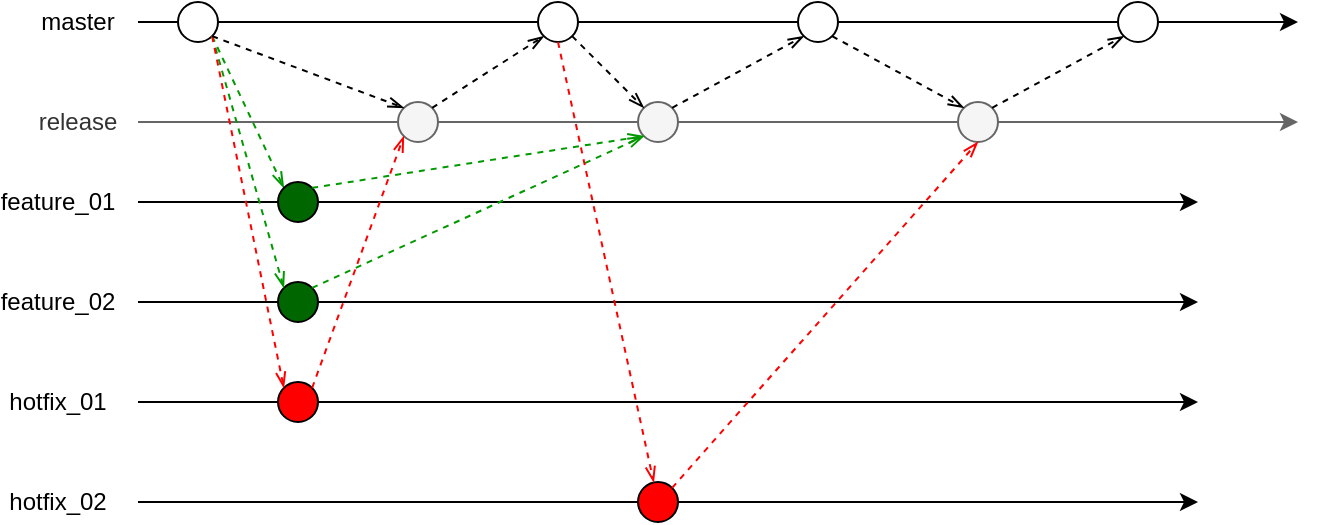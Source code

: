 <mxfile version="12.7.9" type="github"><diagram id="swHmns_OLJNO2oEmDjoU" name="第 1 页"><mxGraphModel dx="946" dy="614" grid="1" gridSize="10" guides="1" tooltips="1" connect="1" arrows="1" fold="1" page="1" pageScale="1" pageWidth="3300" pageHeight="4681" math="0" shadow="0"><root><mxCell id="0"/><mxCell id="1" parent="0"/><mxCell id="d7OZnTdrM_z9VQZdlBr1-1" value="" style="endArrow=classic;html=1;" edge="1" parent="1" source="d7OZnTdrM_z9VQZdlBr1-52"><mxGeometry width="50" height="50" relative="1" as="geometry"><mxPoint x="260" y="130" as="sourcePoint"/><mxPoint x="840" y="130" as="targetPoint"/></mxGeometry></mxCell><mxCell id="d7OZnTdrM_z9VQZdlBr1-2" value="master" style="text;html=1;strokeColor=none;fillColor=none;align=center;verticalAlign=middle;whiteSpace=wrap;rounded=0;" vertex="1" parent="1"><mxGeometry x="210" y="120" width="40" height="20" as="geometry"/></mxCell><mxCell id="d7OZnTdrM_z9VQZdlBr1-3" value="" style="endArrow=classic;html=1;fillColor=#f5f5f5;strokeColor=#666666;" edge="1" parent="1" source="d7OZnTdrM_z9VQZdlBr1-48"><mxGeometry width="50" height="50" relative="1" as="geometry"><mxPoint x="260" y="180" as="sourcePoint"/><mxPoint x="840" y="180" as="targetPoint"/></mxGeometry></mxCell><mxCell id="d7OZnTdrM_z9VQZdlBr1-4" value="release" style="text;html=1;strokeColor=none;fillColor=none;align=center;verticalAlign=middle;whiteSpace=wrap;rounded=0;fontColor=#333333;" vertex="1" parent="1"><mxGeometry x="210" y="170" width="40" height="20" as="geometry"/></mxCell><mxCell id="d7OZnTdrM_z9VQZdlBr1-5" value="" style="endArrow=classic;html=1;" edge="1" parent="1" source="d7OZnTdrM_z9VQZdlBr1-16"><mxGeometry width="50" height="50" relative="1" as="geometry"><mxPoint x="260" y="220" as="sourcePoint"/><mxPoint x="790" y="220" as="targetPoint"/></mxGeometry></mxCell><mxCell id="d7OZnTdrM_z9VQZdlBr1-6" value="feature_01" style="text;html=1;strokeColor=none;fillColor=none;align=center;verticalAlign=middle;whiteSpace=wrap;rounded=0;" vertex="1" parent="1"><mxGeometry x="200" y="210" width="40" height="20" as="geometry"/></mxCell><mxCell id="d7OZnTdrM_z9VQZdlBr1-8" value="" style="ellipse;whiteSpace=wrap;html=1;aspect=fixed;" vertex="1" parent="1"><mxGeometry x="280" y="120" width="20" height="20" as="geometry"/></mxCell><mxCell id="d7OZnTdrM_z9VQZdlBr1-9" value="" style="endArrow=none;html=1;endFill=0;" edge="1" parent="1" target="d7OZnTdrM_z9VQZdlBr1-8"><mxGeometry width="50" height="50" relative="1" as="geometry"><mxPoint x="260" y="130" as="sourcePoint"/><mxPoint x="790" y="130" as="targetPoint"/></mxGeometry></mxCell><mxCell id="d7OZnTdrM_z9VQZdlBr1-10" value="" style="ellipse;whiteSpace=wrap;html=1;aspect=fixed;" vertex="1" parent="1"><mxGeometry x="460" y="120" width="20" height="20" as="geometry"/></mxCell><mxCell id="d7OZnTdrM_z9VQZdlBr1-11" value="" style="endArrow=none;html=1;endFill=0;" edge="1" parent="1" source="d7OZnTdrM_z9VQZdlBr1-8" target="d7OZnTdrM_z9VQZdlBr1-10"><mxGeometry width="50" height="50" relative="1" as="geometry"><mxPoint x="300" y="130" as="sourcePoint"/><mxPoint x="790" y="130" as="targetPoint"/></mxGeometry></mxCell><mxCell id="d7OZnTdrM_z9VQZdlBr1-12" value="" style="ellipse;whiteSpace=wrap;html=1;aspect=fixed;fillColor=#f5f5f5;strokeColor=#666666;fontColor=#333333;" vertex="1" parent="1"><mxGeometry x="390" y="170" width="20" height="20" as="geometry"/></mxCell><mxCell id="d7OZnTdrM_z9VQZdlBr1-13" value="" style="endArrow=none;html=1;endFill=0;fillColor=#f5f5f5;strokeColor=#666666;" edge="1" parent="1" target="d7OZnTdrM_z9VQZdlBr1-12"><mxGeometry width="50" height="50" relative="1" as="geometry"><mxPoint x="260" y="180" as="sourcePoint"/><mxPoint x="790" y="180" as="targetPoint"/></mxGeometry></mxCell><mxCell id="d7OZnTdrM_z9VQZdlBr1-15" value="" style="endArrow=openThin;dashed=1;html=1;exitX=1;exitY=1;exitDx=0;exitDy=0;entryX=0;entryY=0;entryDx=0;entryDy=0;endFill=0;strokeColor=#009900;" edge="1" parent="1" source="d7OZnTdrM_z9VQZdlBr1-8" target="d7OZnTdrM_z9VQZdlBr1-16"><mxGeometry width="50" height="50" relative="1" as="geometry"><mxPoint x="307.071" y="147.071" as="sourcePoint"/><mxPoint x="342.929" y="182.929" as="targetPoint"/></mxGeometry></mxCell><mxCell id="d7OZnTdrM_z9VQZdlBr1-16" value="" style="ellipse;whiteSpace=wrap;html=1;aspect=fixed;fillColor=#006600;" vertex="1" parent="1"><mxGeometry x="330" y="210" width="20" height="20" as="geometry"/></mxCell><mxCell id="d7OZnTdrM_z9VQZdlBr1-17" value="" style="endArrow=none;html=1;endFill=0;" edge="1" parent="1" target="d7OZnTdrM_z9VQZdlBr1-16"><mxGeometry width="50" height="50" relative="1" as="geometry"><mxPoint x="260" y="220" as="sourcePoint"/><mxPoint x="790" y="220" as="targetPoint"/></mxGeometry></mxCell><mxCell id="d7OZnTdrM_z9VQZdlBr1-22" value="" style="endArrow=classic;html=1;" edge="1" parent="1" source="d7OZnTdrM_z9VQZdlBr1-24"><mxGeometry width="50" height="50" relative="1" as="geometry"><mxPoint x="260" y="270" as="sourcePoint"/><mxPoint x="790" y="270" as="targetPoint"/></mxGeometry></mxCell><mxCell id="d7OZnTdrM_z9VQZdlBr1-23" value="feature_02" style="text;html=1;strokeColor=none;fillColor=none;align=center;verticalAlign=middle;whiteSpace=wrap;rounded=0;" vertex="1" parent="1"><mxGeometry x="200" y="260" width="40" height="20" as="geometry"/></mxCell><mxCell id="d7OZnTdrM_z9VQZdlBr1-24" value="" style="ellipse;whiteSpace=wrap;html=1;aspect=fixed;fillColor=#006600;" vertex="1" parent="1"><mxGeometry x="330" y="260" width="20" height="20" as="geometry"/></mxCell><mxCell id="d7OZnTdrM_z9VQZdlBr1-25" value="" style="endArrow=none;html=1;endFill=0;" edge="1" parent="1" target="d7OZnTdrM_z9VQZdlBr1-24"><mxGeometry width="50" height="50" relative="1" as="geometry"><mxPoint x="260" y="270" as="sourcePoint"/><mxPoint x="790" y="270" as="targetPoint"/></mxGeometry></mxCell><mxCell id="d7OZnTdrM_z9VQZdlBr1-26" value="" style="endArrow=openThin;dashed=1;html=1;exitX=1;exitY=1;exitDx=0;exitDy=0;entryX=0;entryY=0;entryDx=0;entryDy=0;endFill=0;strokeColor=#009900;" edge="1" parent="1" source="d7OZnTdrM_z9VQZdlBr1-8" target="d7OZnTdrM_z9VQZdlBr1-24"><mxGeometry width="50" height="50" relative="1" as="geometry"><mxPoint x="307.071" y="147.071" as="sourcePoint"/><mxPoint x="342.929" y="222.929" as="targetPoint"/></mxGeometry></mxCell><mxCell id="d7OZnTdrM_z9VQZdlBr1-27" value="" style="endArrow=classic;html=1;" edge="1" parent="1" source="d7OZnTdrM_z9VQZdlBr1-29"><mxGeometry width="50" height="50" relative="1" as="geometry"><mxPoint x="260" y="320" as="sourcePoint"/><mxPoint x="790" y="320" as="targetPoint"/></mxGeometry></mxCell><mxCell id="d7OZnTdrM_z9VQZdlBr1-28" value="hotfix_01" style="text;html=1;strokeColor=none;fillColor=none;align=center;verticalAlign=middle;whiteSpace=wrap;rounded=0;" vertex="1" parent="1"><mxGeometry x="200" y="310" width="40" height="20" as="geometry"/></mxCell><mxCell id="d7OZnTdrM_z9VQZdlBr1-29" value="" style="ellipse;whiteSpace=wrap;html=1;aspect=fixed;fillColor=#FF0000;" vertex="1" parent="1"><mxGeometry x="330" y="310" width="20" height="20" as="geometry"/></mxCell><mxCell id="d7OZnTdrM_z9VQZdlBr1-30" value="" style="endArrow=none;html=1;endFill=0;" edge="1" parent="1" target="d7OZnTdrM_z9VQZdlBr1-29"><mxGeometry width="50" height="50" relative="1" as="geometry"><mxPoint x="260" y="320" as="sourcePoint"/><mxPoint x="790" y="320" as="targetPoint"/></mxGeometry></mxCell><mxCell id="d7OZnTdrM_z9VQZdlBr1-31" value="" style="endArrow=openThin;dashed=1;html=1;exitX=1;exitY=1;exitDx=0;exitDy=0;entryX=0;entryY=0;entryDx=0;entryDy=0;endFill=0;fillColor=#f8cecc;strokeColor=#FF0000;" edge="1" parent="1" source="d7OZnTdrM_z9VQZdlBr1-8" target="d7OZnTdrM_z9VQZdlBr1-29"><mxGeometry width="50" height="50" relative="1" as="geometry"><mxPoint x="307.071" y="147.071" as="sourcePoint"/><mxPoint x="342.929" y="272.929" as="targetPoint"/></mxGeometry></mxCell><mxCell id="d7OZnTdrM_z9VQZdlBr1-32" value="" style="endArrow=openThin;dashed=1;html=1;exitX=1;exitY=0;exitDx=0;exitDy=0;endFill=0;entryX=0;entryY=1;entryDx=0;entryDy=0;fillColor=#f8cecc;strokeColor=#FF0000;" edge="1" parent="1" source="d7OZnTdrM_z9VQZdlBr1-29" target="d7OZnTdrM_z9VQZdlBr1-12"><mxGeometry width="50" height="50" relative="1" as="geometry"><mxPoint x="444.141" y="310.001" as="sourcePoint"/><mxPoint x="390" y="200" as="targetPoint"/></mxGeometry></mxCell><mxCell id="d7OZnTdrM_z9VQZdlBr1-33" value="" style="endArrow=openThin;dashed=1;html=1;exitX=1;exitY=1;exitDx=0;exitDy=0;endFill=0;entryX=0;entryY=0;entryDx=0;entryDy=0;" edge="1" parent="1" source="d7OZnTdrM_z9VQZdlBr1-8" target="d7OZnTdrM_z9VQZdlBr1-12"><mxGeometry width="50" height="50" relative="1" as="geometry"><mxPoint x="357.071" y="322.929" as="sourcePoint"/><mxPoint x="402.929" y="197.071" as="targetPoint"/></mxGeometry></mxCell><mxCell id="d7OZnTdrM_z9VQZdlBr1-34" value="" style="endArrow=openThin;dashed=1;html=1;exitX=1;exitY=0;exitDx=0;exitDy=0;endFill=0;entryX=0;entryY=1;entryDx=0;entryDy=0;" edge="1" parent="1" source="d7OZnTdrM_z9VQZdlBr1-12" target="d7OZnTdrM_z9VQZdlBr1-10"><mxGeometry width="50" height="50" relative="1" as="geometry"><mxPoint x="307.071" y="147.071" as="sourcePoint"/><mxPoint x="402.929" y="182.929" as="targetPoint"/></mxGeometry></mxCell><mxCell id="d7OZnTdrM_z9VQZdlBr1-35" value="" style="ellipse;whiteSpace=wrap;html=1;aspect=fixed;fillColor=#f5f5f5;strokeColor=#666666;fontColor=#333333;" vertex="1" parent="1"><mxGeometry x="510" y="170" width="20" height="20" as="geometry"/></mxCell><mxCell id="d7OZnTdrM_z9VQZdlBr1-36" value="" style="endArrow=none;html=1;endFill=0;fillColor=#f5f5f5;strokeColor=#666666;" edge="1" parent="1" source="d7OZnTdrM_z9VQZdlBr1-12" target="d7OZnTdrM_z9VQZdlBr1-35"><mxGeometry width="50" height="50" relative="1" as="geometry"><mxPoint x="410" y="180" as="sourcePoint"/><mxPoint x="790" y="180" as="targetPoint"/></mxGeometry></mxCell><mxCell id="d7OZnTdrM_z9VQZdlBr1-37" value="" style="endArrow=openThin;dashed=1;html=1;exitX=1;exitY=0;exitDx=0;exitDy=0;entryX=0;entryY=1;entryDx=0;entryDy=0;endFill=0;strokeColor=#009900;" edge="1" parent="1" source="d7OZnTdrM_z9VQZdlBr1-16" target="d7OZnTdrM_z9VQZdlBr1-35"><mxGeometry width="50" height="50" relative="1" as="geometry"><mxPoint x="460.001" y="204.141" as="sourcePoint"/><mxPoint x="495.859" y="279.999" as="targetPoint"/></mxGeometry></mxCell><mxCell id="d7OZnTdrM_z9VQZdlBr1-38" value="" style="endArrow=openThin;dashed=1;html=1;exitX=1;exitY=0;exitDx=0;exitDy=0;endFill=0;entryX=0;entryY=1;entryDx=0;entryDy=0;strokeColor=#009900;" edge="1" parent="1" source="d7OZnTdrM_z9VQZdlBr1-24" target="d7OZnTdrM_z9VQZdlBr1-35"><mxGeometry width="50" height="50" relative="1" as="geometry"><mxPoint x="357.071" y="222.929" as="sourcePoint"/><mxPoint x="510" y="190" as="targetPoint"/></mxGeometry></mxCell><mxCell id="d7OZnTdrM_z9VQZdlBr1-39" value="" style="endArrow=openThin;dashed=1;html=1;exitX=1;exitY=1;exitDx=0;exitDy=0;endFill=0;entryX=0;entryY=0;entryDx=0;entryDy=0;" edge="1" parent="1" source="d7OZnTdrM_z9VQZdlBr1-10" target="d7OZnTdrM_z9VQZdlBr1-35"><mxGeometry width="50" height="50" relative="1" as="geometry"><mxPoint x="417.071" y="182.929" as="sourcePoint"/><mxPoint x="472.929" y="147.071" as="targetPoint"/></mxGeometry></mxCell><mxCell id="d7OZnTdrM_z9VQZdlBr1-40" value="" style="ellipse;whiteSpace=wrap;html=1;aspect=fixed;" vertex="1" parent="1"><mxGeometry x="590" y="120" width="20" height="20" as="geometry"/></mxCell><mxCell id="d7OZnTdrM_z9VQZdlBr1-41" value="" style="endArrow=none;html=1;endFill=0;" edge="1" parent="1" source="d7OZnTdrM_z9VQZdlBr1-10" target="d7OZnTdrM_z9VQZdlBr1-40"><mxGeometry width="50" height="50" relative="1" as="geometry"><mxPoint x="480" y="130" as="sourcePoint"/><mxPoint x="790" y="130" as="targetPoint"/></mxGeometry></mxCell><mxCell id="d7OZnTdrM_z9VQZdlBr1-42" value="" style="endArrow=openThin;dashed=1;html=1;exitX=1;exitY=0;exitDx=0;exitDy=0;endFill=0;entryX=0;entryY=1;entryDx=0;entryDy=0;" edge="1" parent="1" source="d7OZnTdrM_z9VQZdlBr1-35" target="d7OZnTdrM_z9VQZdlBr1-40"><mxGeometry width="50" height="50" relative="1" as="geometry"><mxPoint x="487.071" y="147.071" as="sourcePoint"/><mxPoint x="522.929" y="182.929" as="targetPoint"/></mxGeometry></mxCell><mxCell id="d7OZnTdrM_z9VQZdlBr1-43" value="" style="endArrow=classic;html=1;" edge="1" parent="1" source="d7OZnTdrM_z9VQZdlBr1-45"><mxGeometry width="50" height="50" relative="1" as="geometry"><mxPoint x="260" y="370" as="sourcePoint"/><mxPoint x="790" y="370" as="targetPoint"/></mxGeometry></mxCell><mxCell id="d7OZnTdrM_z9VQZdlBr1-44" value="hotfix_02" style="text;html=1;strokeColor=none;fillColor=none;align=center;verticalAlign=middle;whiteSpace=wrap;rounded=0;" vertex="1" parent="1"><mxGeometry x="200" y="360" width="40" height="20" as="geometry"/></mxCell><mxCell id="d7OZnTdrM_z9VQZdlBr1-45" value="" style="ellipse;whiteSpace=wrap;html=1;aspect=fixed;fillColor=#FF0000;" vertex="1" parent="1"><mxGeometry x="510" y="360" width="20" height="20" as="geometry"/></mxCell><mxCell id="d7OZnTdrM_z9VQZdlBr1-46" value="" style="endArrow=none;html=1;endFill=0;" edge="1" parent="1" target="d7OZnTdrM_z9VQZdlBr1-45"><mxGeometry width="50" height="50" relative="1" as="geometry"><mxPoint x="260" y="370" as="sourcePoint"/><mxPoint x="790" y="370" as="targetPoint"/></mxGeometry></mxCell><mxCell id="d7OZnTdrM_z9VQZdlBr1-47" value="" style="endArrow=openThin;dashed=1;html=1;exitX=0.5;exitY=1;exitDx=0;exitDy=0;endFill=0;fillColor=#f8cecc;strokeColor=#FF0000;" edge="1" parent="1" source="d7OZnTdrM_z9VQZdlBr1-10" target="d7OZnTdrM_z9VQZdlBr1-45"><mxGeometry width="50" height="50" relative="1" as="geometry"><mxPoint x="470.001" y="335.859" as="sourcePoint"/><mxPoint x="515.859" y="210.001" as="targetPoint"/></mxGeometry></mxCell><mxCell id="d7OZnTdrM_z9VQZdlBr1-48" value="" style="ellipse;whiteSpace=wrap;html=1;aspect=fixed;fillColor=#f5f5f5;strokeColor=#666666;fontColor=#333333;" vertex="1" parent="1"><mxGeometry x="670" y="170" width="20" height="20" as="geometry"/></mxCell><mxCell id="d7OZnTdrM_z9VQZdlBr1-49" value="" style="endArrow=none;html=1;fillColor=#f5f5f5;strokeColor=#666666;endFill=0;" edge="1" parent="1" source="d7OZnTdrM_z9VQZdlBr1-35" target="d7OZnTdrM_z9VQZdlBr1-48"><mxGeometry width="50" height="50" relative="1" as="geometry"><mxPoint x="530" y="180" as="sourcePoint"/><mxPoint x="790" y="180" as="targetPoint"/></mxGeometry></mxCell><mxCell id="d7OZnTdrM_z9VQZdlBr1-50" value="" style="endArrow=openThin;dashed=1;html=1;exitX=1;exitY=0;exitDx=0;exitDy=0;endFill=0;fillColor=#f8cecc;strokeColor=#FF0000;entryX=0.5;entryY=1;entryDx=0;entryDy=0;" edge="1" parent="1" source="d7OZnTdrM_z9VQZdlBr1-45" target="d7OZnTdrM_z9VQZdlBr1-48"><mxGeometry width="50" height="50" relative="1" as="geometry"><mxPoint x="690" y="340" as="sourcePoint"/><mxPoint x="737.876" y="560.228" as="targetPoint"/></mxGeometry></mxCell><mxCell id="d7OZnTdrM_z9VQZdlBr1-51" value="" style="endArrow=openThin;dashed=1;html=1;exitX=1;exitY=1;exitDx=0;exitDy=0;endFill=0;entryX=0;entryY=0;entryDx=0;entryDy=0;" edge="1" parent="1" source="d7OZnTdrM_z9VQZdlBr1-40" target="d7OZnTdrM_z9VQZdlBr1-48"><mxGeometry width="50" height="50" relative="1" as="geometry"><mxPoint x="537.071" y="182.929" as="sourcePoint"/><mxPoint x="602.929" y="147.071" as="targetPoint"/></mxGeometry></mxCell><mxCell id="d7OZnTdrM_z9VQZdlBr1-52" value="" style="ellipse;whiteSpace=wrap;html=1;aspect=fixed;" vertex="1" parent="1"><mxGeometry x="750" y="120" width="20" height="20" as="geometry"/></mxCell><mxCell id="d7OZnTdrM_z9VQZdlBr1-53" value="" style="endArrow=none;html=1;endFill=0;" edge="1" parent="1" source="d7OZnTdrM_z9VQZdlBr1-40" target="d7OZnTdrM_z9VQZdlBr1-52"><mxGeometry width="50" height="50" relative="1" as="geometry"><mxPoint x="610" y="130" as="sourcePoint"/><mxPoint x="790" y="130" as="targetPoint"/></mxGeometry></mxCell><mxCell id="d7OZnTdrM_z9VQZdlBr1-54" value="" style="endArrow=openThin;dashed=1;html=1;exitX=1;exitY=0;exitDx=0;exitDy=0;endFill=0;entryX=0;entryY=1;entryDx=0;entryDy=0;" edge="1" parent="1" source="d7OZnTdrM_z9VQZdlBr1-48" target="d7OZnTdrM_z9VQZdlBr1-52"><mxGeometry width="50" height="50" relative="1" as="geometry"><mxPoint x="617.071" y="147.071" as="sourcePoint"/><mxPoint x="682.929" y="182.929" as="targetPoint"/></mxGeometry></mxCell></root></mxGraphModel></diagram></mxfile>